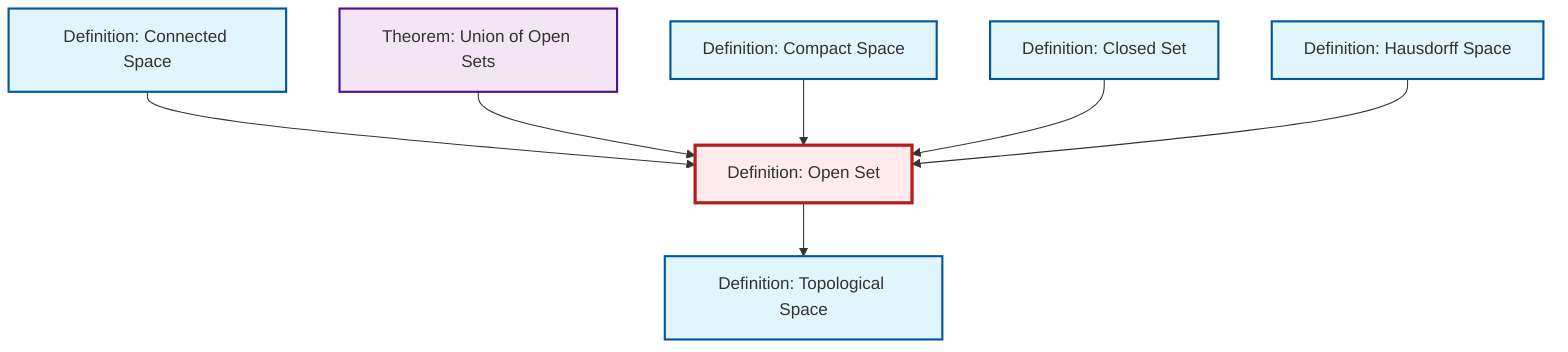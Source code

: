 graph TD
    classDef definition fill:#e1f5fe,stroke:#01579b,stroke-width:2px
    classDef theorem fill:#f3e5f5,stroke:#4a148c,stroke-width:2px
    classDef axiom fill:#fff3e0,stroke:#e65100,stroke-width:2px
    classDef example fill:#e8f5e9,stroke:#1b5e20,stroke-width:2px
    classDef current fill:#ffebee,stroke:#b71c1c,stroke-width:3px
    thm-union-open-sets["Theorem: Union of Open Sets"]:::theorem
    def-hausdorff["Definition: Hausdorff Space"]:::definition
    def-closed-set["Definition: Closed Set"]:::definition
    def-compact["Definition: Compact Space"]:::definition
    def-topological-space["Definition: Topological Space"]:::definition
    def-open-set["Definition: Open Set"]:::definition
    def-connected["Definition: Connected Space"]:::definition
    def-open-set --> def-topological-space
    def-connected --> def-open-set
    thm-union-open-sets --> def-open-set
    def-compact --> def-open-set
    def-closed-set --> def-open-set
    def-hausdorff --> def-open-set
    class def-open-set current